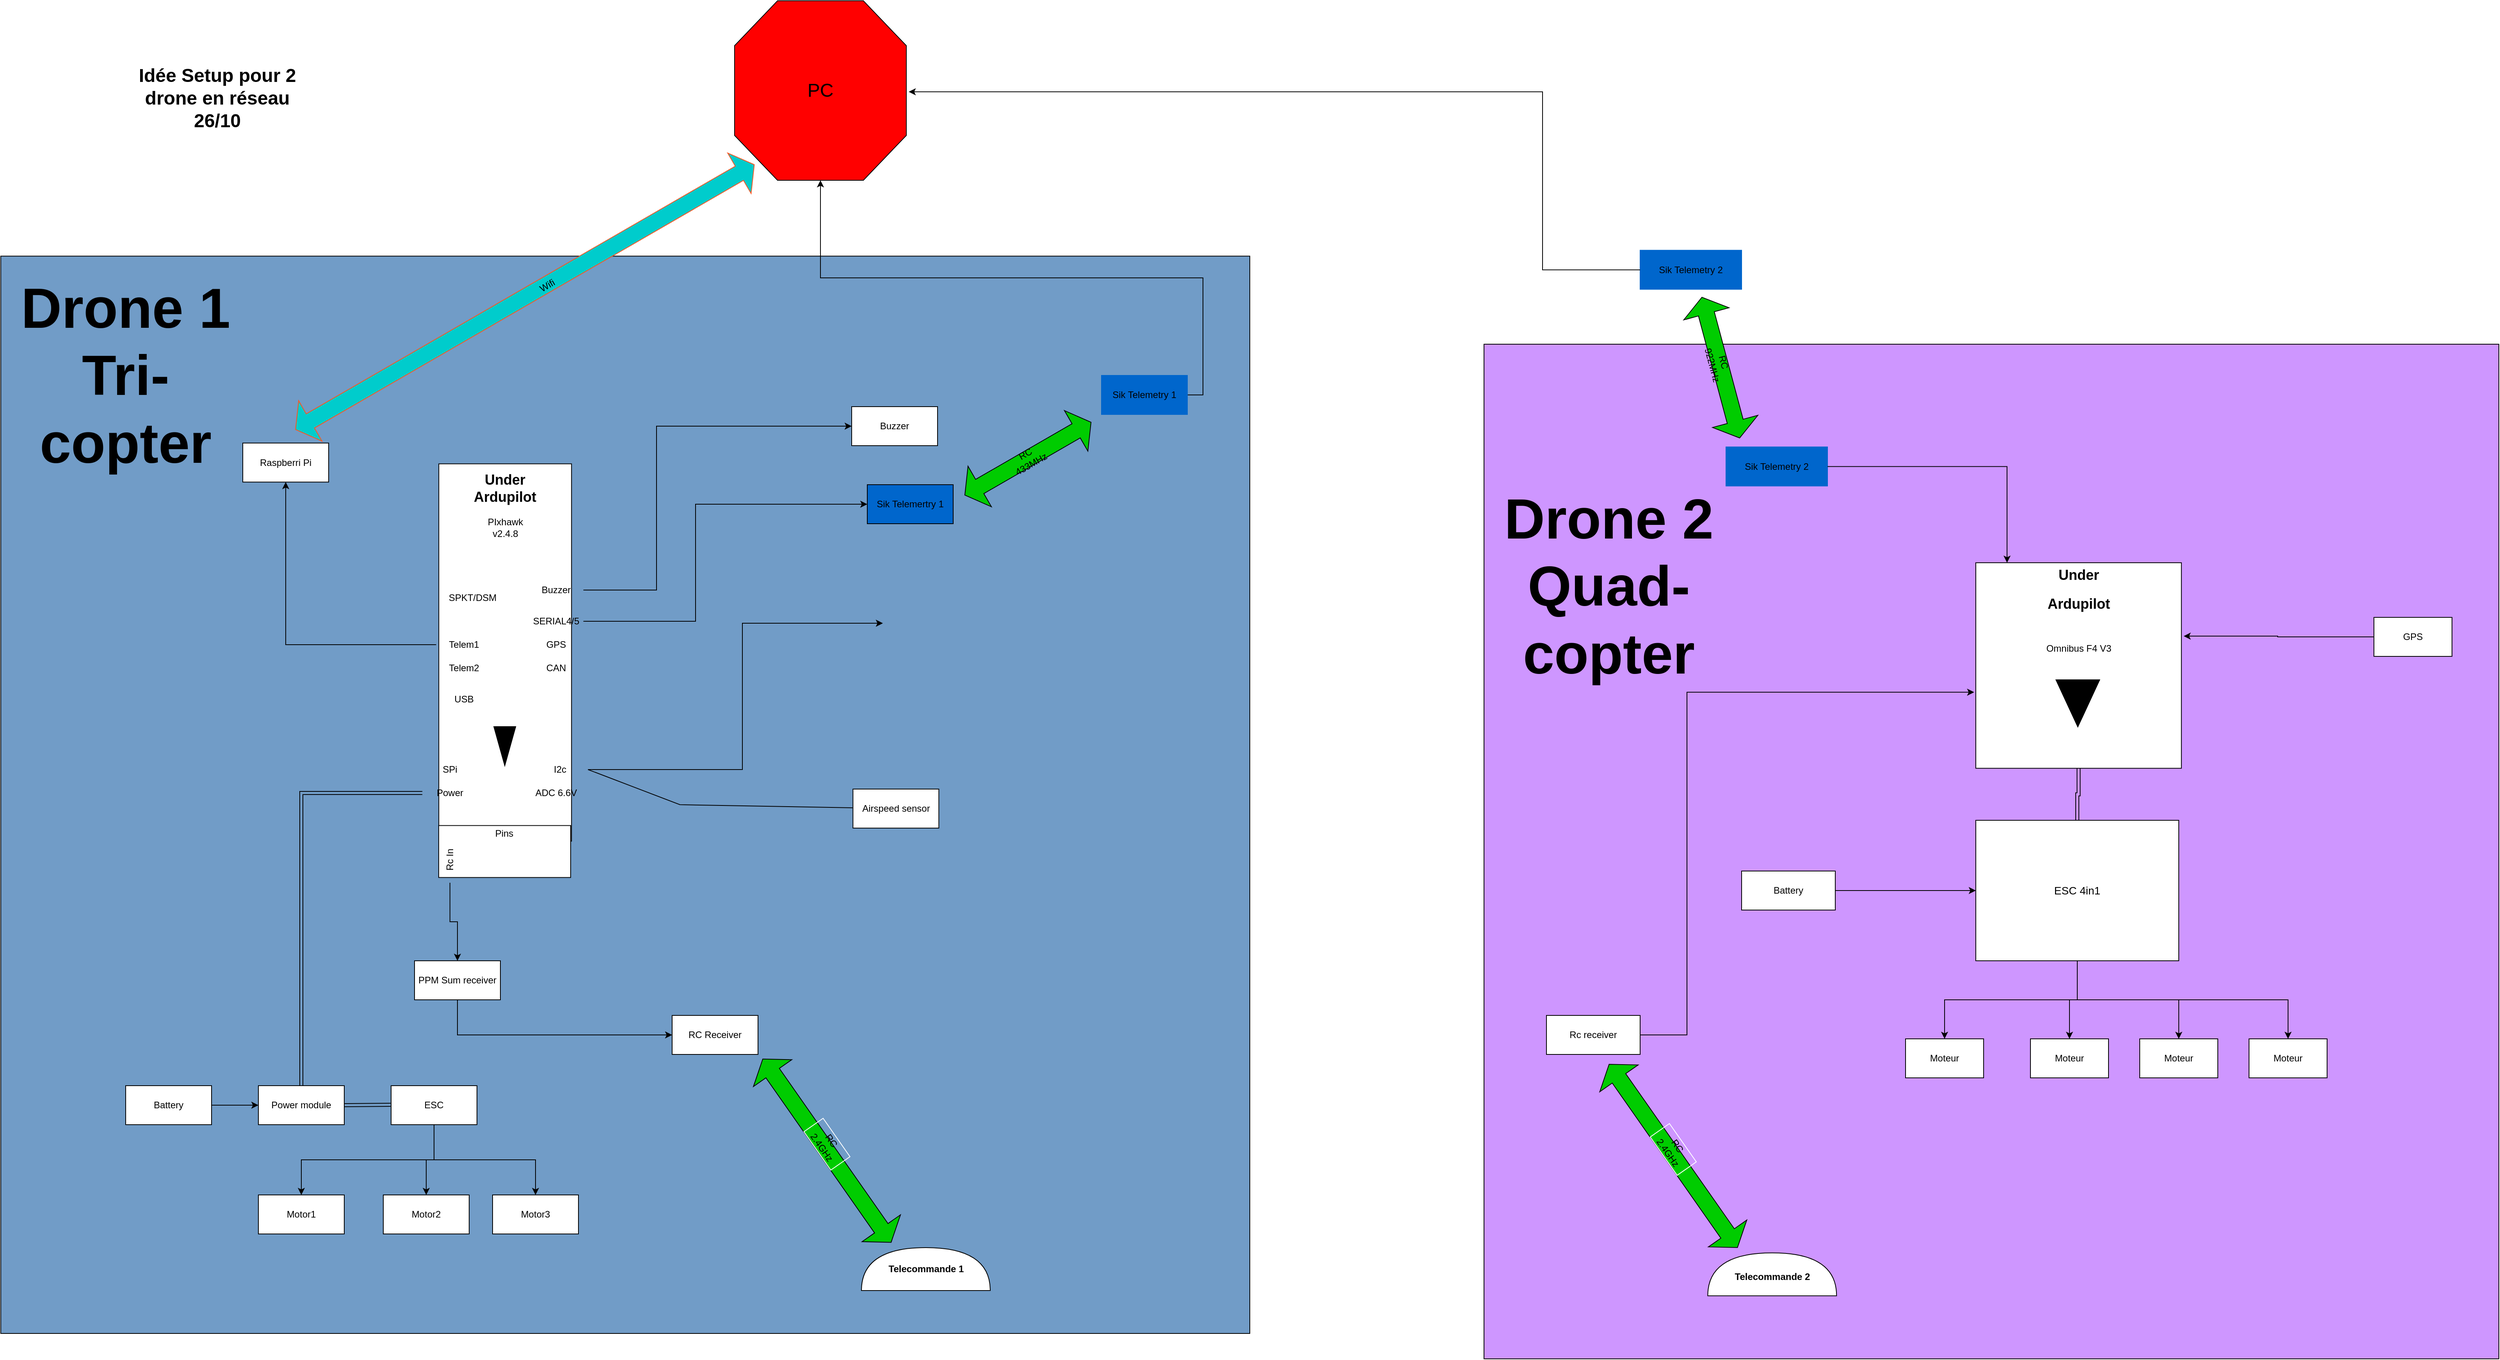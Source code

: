 <mxfile version="24.8.3">
  <diagram name="Page-1" id="1loQ3EVd96_iwl4xlKaE">
    <mxGraphModel dx="3695" dy="2997" grid="1" gridSize="10" guides="1" tooltips="1" connect="1" arrows="1" fold="1" page="1" pageScale="1" pageWidth="827" pageHeight="1169" math="0" shadow="0">
      <root>
        <mxCell id="0" />
        <mxCell id="1" parent="0" />
        <mxCell id="mUE0UAc1Fe4W99wDyv8C-132" value="" style="whiteSpace=wrap;html=1;aspect=fixed;fillColor=#CE96FF;" vertex="1" parent="1">
          <mxGeometry x="1710" y="170" width="1300" height="1300" as="geometry" />
        </mxCell>
        <mxCell id="mUE0UAc1Fe4W99wDyv8C-94" value="" style="rounded=0;whiteSpace=wrap;html=1;fillColor=#719CC7;" vertex="1" parent="1">
          <mxGeometry x="-190" y="57.15" width="1600" height="1380.35" as="geometry" />
        </mxCell>
        <mxCell id="mUE0UAc1Fe4W99wDyv8C-29" value="&lt;font style=&quot;font-size: 24px;&quot;&gt;&lt;b&gt;Idée Setup pour 2 drone en réseau 26/10&lt;/b&gt;&lt;/font&gt;" style="text;html=1;align=center;verticalAlign=middle;whiteSpace=wrap;rounded=0;" vertex="1" parent="1">
          <mxGeometry x="-35" y="-160" width="245" height="30" as="geometry" />
        </mxCell>
        <mxCell id="mUE0UAc1Fe4W99wDyv8C-30" value="" style="group" vertex="1" connectable="0" parent="1">
          <mxGeometry x="350" y="360" width="395" height="513.284" as="geometry" />
        </mxCell>
        <mxCell id="mUE0UAc1Fe4W99wDyv8C-32" value="" style="group" vertex="1" connectable="0" parent="mUE0UAc1Fe4W99wDyv8C-30">
          <mxGeometry y="-36.716" width="320.97" height="550" as="geometry" />
        </mxCell>
        <mxCell id="mUE0UAc1Fe4W99wDyv8C-11" value="" style="endArrow=none;html=1;rounded=0;strokeColor=#FFFFFF;" edge="1" parent="mUE0UAc1Fe4W99wDyv8C-32">
          <mxGeometry width="50" height="50" relative="1" as="geometry">
            <mxPoint x="123.806" y="226.716" as="sourcePoint" />
            <mxPoint x="123.806" y="196.716" as="targetPoint" />
          </mxGeometry>
        </mxCell>
        <mxCell id="mUE0UAc1Fe4W99wDyv8C-13" value="" style="endArrow=none;html=1;rounded=0;strokeColor=#00CC00;" edge="1" parent="mUE0UAc1Fe4W99wDyv8C-32">
          <mxGeometry width="50" height="50" relative="1" as="geometry">
            <mxPoint x="135.597" y="236.716" as="sourcePoint" />
            <mxPoint x="135.597" y="206.716" as="targetPoint" />
          </mxGeometry>
        </mxCell>
        <mxCell id="mUE0UAc1Fe4W99wDyv8C-14" value="" style="rounded=0;whiteSpace=wrap;html=1;rotation=-90;" vertex="1" parent="mUE0UAc1Fe4W99wDyv8C-32">
          <mxGeometry x="-135.597" y="156.716" width="483.433" height="170" as="geometry" />
        </mxCell>
        <mxCell id="mUE0UAc1Fe4W99wDyv8C-15" value="PIxhawk v2.4.8" style="text;html=1;align=center;verticalAlign=middle;whiteSpace=wrap;rounded=0;" vertex="1" parent="mUE0UAc1Fe4W99wDyv8C-32">
          <mxGeometry x="70.746" y="66.716" width="70.746" height="30" as="geometry" />
        </mxCell>
        <mxCell id="mUE0UAc1Fe4W99wDyv8C-16" value="Power" style="text;html=1;align=center;verticalAlign=middle;whiteSpace=wrap;rounded=0;" vertex="1" parent="mUE0UAc1Fe4W99wDyv8C-32">
          <mxGeometry y="406.716" width="70.746" height="30" as="geometry" />
        </mxCell>
        <mxCell id="mUE0UAc1Fe4W99wDyv8C-17" value="I2c" style="text;html=1;align=center;verticalAlign=middle;whiteSpace=wrap;rounded=0;" vertex="1" parent="mUE0UAc1Fe4W99wDyv8C-32">
          <mxGeometry x="141.493" y="376.716" width="70.746" height="30" as="geometry" />
        </mxCell>
        <mxCell id="mUE0UAc1Fe4W99wDyv8C-19" value="GPS" style="text;html=1;align=center;verticalAlign=middle;whiteSpace=wrap;rounded=0;" vertex="1" parent="mUE0UAc1Fe4W99wDyv8C-32">
          <mxGeometry x="135.597" y="216.716" width="70.746" height="30" as="geometry" />
        </mxCell>
        <mxCell id="mUE0UAc1Fe4W99wDyv8C-20" value="Telem1" style="text;html=1;align=center;verticalAlign=middle;whiteSpace=wrap;rounded=0;" vertex="1" parent="mUE0UAc1Fe4W99wDyv8C-32">
          <mxGeometry x="17.687" y="216.716" width="70.746" height="30" as="geometry" />
        </mxCell>
        <mxCell id="mUE0UAc1Fe4W99wDyv8C-21" value="Telem2" style="text;html=1;align=center;verticalAlign=middle;whiteSpace=wrap;rounded=0;" vertex="1" parent="mUE0UAc1Fe4W99wDyv8C-32">
          <mxGeometry x="17.687" y="246.716" width="70.746" height="30" as="geometry" />
        </mxCell>
        <mxCell id="mUE0UAc1Fe4W99wDyv8C-22" value="CAN" style="text;html=1;align=center;verticalAlign=middle;whiteSpace=wrap;rounded=0;" vertex="1" parent="mUE0UAc1Fe4W99wDyv8C-32">
          <mxGeometry x="135.597" y="246.716" width="70.746" height="30" as="geometry" />
        </mxCell>
        <mxCell id="mUE0UAc1Fe4W99wDyv8C-23" value="USB" style="text;html=1;align=center;verticalAlign=middle;whiteSpace=wrap;rounded=0;" vertex="1" parent="mUE0UAc1Fe4W99wDyv8C-32">
          <mxGeometry x="17.687" y="286.716" width="70.746" height="30" as="geometry" />
        </mxCell>
        <mxCell id="mUE0UAc1Fe4W99wDyv8C-24" value="Buzzer" style="text;html=1;align=center;verticalAlign=middle;whiteSpace=wrap;rounded=0;" vertex="1" parent="mUE0UAc1Fe4W99wDyv8C-32">
          <mxGeometry x="135.597" y="146.716" width="70.746" height="30" as="geometry" />
        </mxCell>
        <mxCell id="mUE0UAc1Fe4W99wDyv8C-25" value="SPKT/DSM" style="text;html=1;align=center;verticalAlign=middle;whiteSpace=wrap;rounded=0;" vertex="1" parent="mUE0UAc1Fe4W99wDyv8C-32">
          <mxGeometry x="29.478" y="156.716" width="70.746" height="30" as="geometry" />
        </mxCell>
        <mxCell id="mUE0UAc1Fe4W99wDyv8C-26" value="SERIAL4/5" style="text;html=1;align=center;verticalAlign=middle;whiteSpace=wrap;rounded=0;" vertex="1" parent="mUE0UAc1Fe4W99wDyv8C-32">
          <mxGeometry x="135.597" y="186.716" width="70.746" height="30" as="geometry" />
        </mxCell>
        <mxCell id="mUE0UAc1Fe4W99wDyv8C-27" value="SPi" style="text;html=1;align=center;verticalAlign=middle;whiteSpace=wrap;rounded=0;" vertex="1" parent="mUE0UAc1Fe4W99wDyv8C-32">
          <mxGeometry y="376.716" width="70.746" height="30" as="geometry" />
        </mxCell>
        <mxCell id="mUE0UAc1Fe4W99wDyv8C-28" value="ADC 6.6V" style="text;html=1;align=center;verticalAlign=middle;whiteSpace=wrap;rounded=0;" vertex="1" parent="mUE0UAc1Fe4W99wDyv8C-32">
          <mxGeometry x="135.597" y="406.716" width="70.746" height="30" as="geometry" />
        </mxCell>
        <mxCell id="mUE0UAc1Fe4W99wDyv8C-31" value="" style="shape=mxgraph.arrows2.wedgeArrow;html=1;bendable=0;startWidth=14;fillColor=strokeColor;defaultFillColor=invert;defaultGradientColor=invert;rounded=0;" edge="1" parent="mUE0UAc1Fe4W99wDyv8C-32">
          <mxGeometry width="100" height="100" relative="1" as="geometry">
            <mxPoint x="105.62" y="336.716" as="sourcePoint" />
            <mxPoint x="105.62" y="386.716" as="targetPoint" />
          </mxGeometry>
        </mxCell>
        <mxCell id="mUE0UAc1Fe4W99wDyv8C-78" value="" style="rounded=0;whiteSpace=wrap;html=1;" vertex="1" parent="mUE0UAc1Fe4W99wDyv8C-32">
          <mxGeometry x="20.97" y="463.44" width="169.03" height="66.56" as="geometry" />
        </mxCell>
        <mxCell id="mUE0UAc1Fe4W99wDyv8C-79" value="Pins" style="text;html=1;align=center;verticalAlign=middle;whiteSpace=wrap;rounded=0;" vertex="1" parent="mUE0UAc1Fe4W99wDyv8C-32">
          <mxGeometry x="75.49" y="458.436" width="60" height="30" as="geometry" />
        </mxCell>
        <mxCell id="mUE0UAc1Fe4W99wDyv8C-80" value="Rc In" style="text;html=1;align=center;verticalAlign=middle;whiteSpace=wrap;rounded=0;rotation=-90;" vertex="1" parent="mUE0UAc1Fe4W99wDyv8C-32">
          <mxGeometry x="5.37" y="491.716" width="60" height="30" as="geometry" />
        </mxCell>
        <mxCell id="mUE0UAc1Fe4W99wDyv8C-99" value="&lt;h2&gt;&lt;b&gt;Under Ardupilot&lt;br&gt;&lt;/b&gt;&lt;/h2&gt;" style="text;html=1;align=center;verticalAlign=middle;whiteSpace=wrap;rounded=0;" vertex="1" parent="mUE0UAc1Fe4W99wDyv8C-32">
          <mxGeometry x="76.12" y="16.716" width="60" height="30" as="geometry" />
        </mxCell>
        <mxCell id="mUE0UAc1Fe4W99wDyv8C-45" style="edgeStyle=orthogonalEdgeStyle;rounded=0;orthogonalLoop=1;jettySize=auto;html=1;exitX=0;exitY=0.5;exitDx=0;exitDy=0;entryX=0.5;entryY=0;entryDx=0;entryDy=0;shape=link;" edge="1" parent="1" source="mUE0UAc1Fe4W99wDyv8C-16" target="mUE0UAc1Fe4W99wDyv8C-18">
          <mxGeometry relative="1" as="geometry" />
        </mxCell>
        <mxCell id="mUE0UAc1Fe4W99wDyv8C-55" value="" style="endArrow=none;html=1;rounded=0;exitX=1;exitY=0.5;exitDx=0;exitDy=0;" edge="1" parent="1" source="mUE0UAc1Fe4W99wDyv8C-17" target="mUE0UAc1Fe4W99wDyv8C-67">
          <mxGeometry width="50" height="50" relative="1" as="geometry">
            <mxPoint x="550" y="720" as="sourcePoint" />
            <mxPoint x="650" y="585" as="targetPoint" />
            <Array as="points">
              <mxPoint x="680" y="760" />
            </Array>
          </mxGeometry>
        </mxCell>
        <mxCell id="mUE0UAc1Fe4W99wDyv8C-58" value="Buzzer" style="html=1;whiteSpace=wrap;" vertex="1" parent="1">
          <mxGeometry x="900" y="250" width="110" height="50" as="geometry" />
        </mxCell>
        <mxCell id="mUE0UAc1Fe4W99wDyv8C-59" style="edgeStyle=orthogonalEdgeStyle;rounded=0;orthogonalLoop=1;jettySize=auto;html=1;exitX=1;exitY=0.5;exitDx=0;exitDy=0;entryX=0;entryY=0.5;entryDx=0;entryDy=0;" edge="1" parent="1" source="mUE0UAc1Fe4W99wDyv8C-24" target="mUE0UAc1Fe4W99wDyv8C-58">
          <mxGeometry relative="1" as="geometry">
            <Array as="points">
              <mxPoint x="650" y="485" />
              <mxPoint x="650" y="275" />
            </Array>
          </mxGeometry>
        </mxCell>
        <mxCell id="mUE0UAc1Fe4W99wDyv8C-60" value="Sik Telemertry 1" style="html=1;whiteSpace=wrap;fillColor=#0066CC;" vertex="1" parent="1">
          <mxGeometry x="920" y="350" width="110" height="50" as="geometry" />
        </mxCell>
        <mxCell id="mUE0UAc1Fe4W99wDyv8C-61" style="edgeStyle=orthogonalEdgeStyle;rounded=0;orthogonalLoop=1;jettySize=auto;html=1;exitX=1;exitY=0.5;exitDx=0;exitDy=0;entryX=0;entryY=0.5;entryDx=0;entryDy=0;" edge="1" parent="1" source="mUE0UAc1Fe4W99wDyv8C-26" target="mUE0UAc1Fe4W99wDyv8C-60">
          <mxGeometry relative="1" as="geometry">
            <Array as="points">
              <mxPoint x="700" y="525" />
              <mxPoint x="700" y="375" />
            </Array>
          </mxGeometry>
        </mxCell>
        <mxCell id="mUE0UAc1Fe4W99wDyv8C-63" value="Raspberri Pi" style="html=1;whiteSpace=wrap;" vertex="1" parent="1">
          <mxGeometry x="120" y="296.66" width="110" height="50" as="geometry" />
        </mxCell>
        <mxCell id="mUE0UAc1Fe4W99wDyv8C-64" style="edgeStyle=orthogonalEdgeStyle;rounded=0;orthogonalLoop=1;jettySize=auto;html=1;exitX=1;exitY=0.5;exitDx=0;exitDy=0;entryX=0;entryY=0.75;entryDx=0;entryDy=0;" edge="1" parent="1" source="mUE0UAc1Fe4W99wDyv8C-17">
          <mxGeometry relative="1" as="geometry">
            <mxPoint x="940" y="527.5" as="targetPoint" />
            <Array as="points">
              <mxPoint x="760" y="715" />
              <mxPoint x="760" y="528" />
            </Array>
          </mxGeometry>
        </mxCell>
        <mxCell id="mUE0UAc1Fe4W99wDyv8C-62" style="edgeStyle=orthogonalEdgeStyle;rounded=0;orthogonalLoop=1;jettySize=auto;html=1;exitX=0;exitY=0.5;exitDx=0;exitDy=0;entryX=0.5;entryY=1;entryDx=0;entryDy=0;" edge="1" parent="1" source="mUE0UAc1Fe4W99wDyv8C-20" target="mUE0UAc1Fe4W99wDyv8C-63">
          <mxGeometry relative="1" as="geometry">
            <mxPoint x="190" y="480" as="targetPoint" />
          </mxGeometry>
        </mxCell>
        <mxCell id="mUE0UAc1Fe4W99wDyv8C-67" value="Airspeed sensor" style="html=1;whiteSpace=wrap;" vertex="1" parent="1">
          <mxGeometry x="901.65" y="740" width="110" height="50" as="geometry" />
        </mxCell>
        <mxCell id="mUE0UAc1Fe4W99wDyv8C-68" value="" style="verticalLabelPosition=bottom;verticalAlign=top;html=1;shape=mxgraph.basic.polygon;polyCoords=[[0.25,0],[0.75,0],[1,0.25],[1,0.75],[0.75,1],[0.25,1],[0,0.75],[0,0.25]];polyline=0;fillColor=#FF0000;" vertex="1" parent="1">
          <mxGeometry x="750" y="-270" width="220" height="230" as="geometry" />
        </mxCell>
        <mxCell id="mUE0UAc1Fe4W99wDyv8C-69" value="&lt;font style=&quot;font-size: 24px;&quot;&gt;PC&lt;/font&gt;" style="text;html=1;align=center;verticalAlign=middle;whiteSpace=wrap;rounded=0;" vertex="1" parent="1">
          <mxGeometry x="830" y="-170" width="60" height="30" as="geometry" />
        </mxCell>
        <mxCell id="mUE0UAc1Fe4W99wDyv8C-71" style="edgeStyle=orthogonalEdgeStyle;rounded=0;orthogonalLoop=1;jettySize=auto;html=1;exitX=1;exitY=0.5;exitDx=0;exitDy=0;" edge="1" parent="1" source="mUE0UAc1Fe4W99wDyv8C-70" target="mUE0UAc1Fe4W99wDyv8C-68">
          <mxGeometry relative="1" as="geometry" />
        </mxCell>
        <mxCell id="mUE0UAc1Fe4W99wDyv8C-70" value="Sik Telemetry 1" style="html=1;whiteSpace=wrap;strokeColor=#0066CC;fillColor=#0066CC;" vertex="1" parent="1">
          <mxGeometry x="1220" y="210" width="110" height="50" as="geometry" />
        </mxCell>
        <mxCell id="mUE0UAc1Fe4W99wDyv8C-74" value="" style="html=1;shadow=0;dashed=0;align=center;verticalAlign=middle;shape=mxgraph.arrows2.twoWayArrow;dy=0.65;dx=22;rotation=-30;strokeColor=#FF5521;fillColor=#00CCCC;" vertex="1" parent="1">
          <mxGeometry x="142.06" y="79.65" width="678.61" height="60" as="geometry" />
        </mxCell>
        <mxCell id="mUE0UAc1Fe4W99wDyv8C-75" value="Wifi" style="text;html=1;align=center;verticalAlign=middle;whiteSpace=wrap;rounded=0;rotation=-30;" vertex="1" parent="1">
          <mxGeometry x="480" y="79.65" width="60" height="30" as="geometry" />
        </mxCell>
        <mxCell id="mUE0UAc1Fe4W99wDyv8C-76" value="" style="html=1;shadow=0;dashed=0;align=center;verticalAlign=middle;shape=mxgraph.arrows2.twoWayArrow;dy=0.65;dx=22;rotation=-30;fillColor=#00CC00;" vertex="1" parent="1">
          <mxGeometry x="1032.46" y="286.66" width="186.65" height="60" as="geometry" />
        </mxCell>
        <mxCell id="mUE0UAc1Fe4W99wDyv8C-77" value="RC 433MHz" style="text;html=1;align=center;verticalAlign=middle;whiteSpace=wrap;rounded=0;rotation=-30;" vertex="1" parent="1">
          <mxGeometry x="1095.78" y="301.66" width="60" height="30" as="geometry" />
        </mxCell>
        <mxCell id="mUE0UAc1Fe4W99wDyv8C-81" value="" style="group" vertex="1" connectable="0" parent="1">
          <mxGeometry x="-30" y="1120" width="580" height="190" as="geometry" />
        </mxCell>
        <mxCell id="mUE0UAc1Fe4W99wDyv8C-18" value="Power module" style="html=1;whiteSpace=wrap;" vertex="1" parent="mUE0UAc1Fe4W99wDyv8C-81">
          <mxGeometry x="170" width="110" height="50" as="geometry" />
        </mxCell>
        <mxCell id="mUE0UAc1Fe4W99wDyv8C-54" style="edgeStyle=orthogonalEdgeStyle;rounded=0;orthogonalLoop=1;jettySize=auto;html=1;exitX=1;exitY=0.5;exitDx=0;exitDy=0;entryX=0;entryY=0.5;entryDx=0;entryDy=0;" edge="1" parent="mUE0UAc1Fe4W99wDyv8C-81" source="mUE0UAc1Fe4W99wDyv8C-37" target="mUE0UAc1Fe4W99wDyv8C-18">
          <mxGeometry relative="1" as="geometry" />
        </mxCell>
        <mxCell id="mUE0UAc1Fe4W99wDyv8C-37" value="Battery" style="html=1;whiteSpace=wrap;" vertex="1" parent="mUE0UAc1Fe4W99wDyv8C-81">
          <mxGeometry width="110" height="50" as="geometry" />
        </mxCell>
        <mxCell id="mUE0UAc1Fe4W99wDyv8C-49" style="edgeStyle=orthogonalEdgeStyle;rounded=0;orthogonalLoop=1;jettySize=auto;html=1;entryX=0.5;entryY=0;entryDx=0;entryDy=0;exitX=0.5;exitY=1;exitDx=0;exitDy=0;" edge="1" parent="mUE0UAc1Fe4W99wDyv8C-81" source="mUE0UAc1Fe4W99wDyv8C-38" target="mUE0UAc1Fe4W99wDyv8C-39">
          <mxGeometry relative="1" as="geometry">
            <mxPoint x="510" y="120" as="sourcePoint" />
          </mxGeometry>
        </mxCell>
        <mxCell id="mUE0UAc1Fe4W99wDyv8C-50" style="edgeStyle=orthogonalEdgeStyle;rounded=0;orthogonalLoop=1;jettySize=auto;html=1;entryX=0.5;entryY=0;entryDx=0;entryDy=0;exitX=0.5;exitY=1;exitDx=0;exitDy=0;" edge="1" parent="mUE0UAc1Fe4W99wDyv8C-81" source="mUE0UAc1Fe4W99wDyv8C-38" target="mUE0UAc1Fe4W99wDyv8C-40">
          <mxGeometry relative="1" as="geometry">
            <mxPoint x="395" y="50" as="sourcePoint" />
          </mxGeometry>
        </mxCell>
        <mxCell id="mUE0UAc1Fe4W99wDyv8C-51" style="edgeStyle=orthogonalEdgeStyle;rounded=0;orthogonalLoop=1;jettySize=auto;html=1;exitX=0.5;exitY=1;exitDx=0;exitDy=0;entryX=0.5;entryY=0;entryDx=0;entryDy=0;" edge="1" parent="mUE0UAc1Fe4W99wDyv8C-81" source="mUE0UAc1Fe4W99wDyv8C-38" target="mUE0UAc1Fe4W99wDyv8C-41">
          <mxGeometry relative="1" as="geometry" />
        </mxCell>
        <mxCell id="mUE0UAc1Fe4W99wDyv8C-38" value="ESC" style="html=1;whiteSpace=wrap;" vertex="1" parent="mUE0UAc1Fe4W99wDyv8C-81">
          <mxGeometry x="340" width="110" height="50" as="geometry" />
        </mxCell>
        <mxCell id="mUE0UAc1Fe4W99wDyv8C-39" value="Motor1" style="html=1;whiteSpace=wrap;" vertex="1" parent="mUE0UAc1Fe4W99wDyv8C-81">
          <mxGeometry x="170" y="140" width="110" height="50" as="geometry" />
        </mxCell>
        <mxCell id="mUE0UAc1Fe4W99wDyv8C-40" value="Motor2" style="html=1;whiteSpace=wrap;" vertex="1" parent="mUE0UAc1Fe4W99wDyv8C-81">
          <mxGeometry x="330" y="140" width="110" height="50" as="geometry" />
        </mxCell>
        <mxCell id="mUE0UAc1Fe4W99wDyv8C-41" value="Motor3" style="html=1;whiteSpace=wrap;" vertex="1" parent="mUE0UAc1Fe4W99wDyv8C-81">
          <mxGeometry x="470" y="140" width="110" height="50" as="geometry" />
        </mxCell>
        <mxCell id="mUE0UAc1Fe4W99wDyv8C-47" style="edgeStyle=orthogonalEdgeStyle;rounded=0;orthogonalLoop=1;jettySize=auto;html=1;exitX=0;exitY=0.5;exitDx=0;exitDy=0;entryX=1;entryY=0.5;entryDx=0;entryDy=0;shape=link;" edge="1" parent="mUE0UAc1Fe4W99wDyv8C-81" target="mUE0UAc1Fe4W99wDyv8C-18">
          <mxGeometry relative="1" as="geometry">
            <mxPoint x="340" y="24.5" as="sourcePoint" />
            <mxPoint x="275" y="24.5" as="targetPoint" />
          </mxGeometry>
        </mxCell>
        <mxCell id="mUE0UAc1Fe4W99wDyv8C-84" style="edgeStyle=orthogonalEdgeStyle;rounded=0;orthogonalLoop=1;jettySize=auto;html=1;exitX=0.5;exitY=1;exitDx=0;exitDy=0;entryX=0;entryY=0.5;entryDx=0;entryDy=0;" edge="1" parent="1" source="mUE0UAc1Fe4W99wDyv8C-82" target="mUE0UAc1Fe4W99wDyv8C-85">
          <mxGeometry relative="1" as="geometry">
            <mxPoint x="560" y="1080" as="targetPoint" />
          </mxGeometry>
        </mxCell>
        <mxCell id="mUE0UAc1Fe4W99wDyv8C-82" value="PPM Sum receiver" style="html=1;whiteSpace=wrap;" vertex="1" parent="1">
          <mxGeometry x="340" y="960" width="110" height="50" as="geometry" />
        </mxCell>
        <mxCell id="mUE0UAc1Fe4W99wDyv8C-83" style="edgeStyle=orthogonalEdgeStyle;rounded=0;orthogonalLoop=1;jettySize=auto;html=1;exitX=0;exitY=0.5;exitDx=0;exitDy=0;" edge="1" parent="1" source="mUE0UAc1Fe4W99wDyv8C-80" target="mUE0UAc1Fe4W99wDyv8C-82">
          <mxGeometry relative="1" as="geometry" />
        </mxCell>
        <mxCell id="mUE0UAc1Fe4W99wDyv8C-85" value="RC Receiver" style="html=1;whiteSpace=wrap;" vertex="1" parent="1">
          <mxGeometry x="670" y="1030" width="110" height="50" as="geometry" />
        </mxCell>
        <mxCell id="mUE0UAc1Fe4W99wDyv8C-87" value="" style="shape=or;whiteSpace=wrap;html=1;rotation=-90;" vertex="1" parent="1">
          <mxGeometry x="967.5" y="1272.5" width="55" height="165" as="geometry" />
        </mxCell>
        <mxCell id="mUE0UAc1Fe4W99wDyv8C-88" value="&lt;b&gt;Telecommande 1&lt;br&gt;&lt;/b&gt;" style="text;html=1;align=center;verticalAlign=middle;whiteSpace=wrap;rounded=0;" vertex="1" parent="1">
          <mxGeometry x="872.5" y="1340" width="245" height="30" as="geometry" />
        </mxCell>
        <mxCell id="mUE0UAc1Fe4W99wDyv8C-91" value="" style="html=1;shadow=0;dashed=0;align=center;verticalAlign=middle;shape=mxgraph.arrows2.twoWayArrow;dy=0.65;dx=22;rotation=-125;fillColor=#00CC00;" vertex="1" parent="1">
          <mxGeometry x="725" y="1173.3" width="286.65" height="60" as="geometry" />
        </mxCell>
        <mxCell id="mUE0UAc1Fe4W99wDyv8C-90" value="RC 2.4GHz" style="text;html=1;align=center;verticalAlign=middle;whiteSpace=wrap;rounded=0;rotation=55;strokeColor=#FFFFFF;" vertex="1" parent="1">
          <mxGeometry x="838.33" y="1180" width="60" height="30" as="geometry" />
        </mxCell>
        <mxCell id="mUE0UAc1Fe4W99wDyv8C-92" value="Sik Telemetry 2" style="html=1;whiteSpace=wrap;strokeColor=#0066CC;fillColor=#0066CC;" vertex="1" parent="1">
          <mxGeometry x="1910" y="49.65" width="130" height="50" as="geometry" />
        </mxCell>
        <mxCell id="mUE0UAc1Fe4W99wDyv8C-96" value="&lt;div&gt;&lt;font style=&quot;font-size: 72px;&quot;&gt;&lt;b&gt;Drone 1&lt;/b&gt;&lt;/font&gt;&lt;/div&gt;&lt;div&gt;&lt;font style=&quot;font-size: 72px;&quot;&gt;&lt;b&gt;Tri-copter&lt;br&gt;&lt;/b&gt;&lt;/font&gt;&lt;/div&gt;" style="text;html=1;align=center;verticalAlign=middle;whiteSpace=wrap;rounded=0;" vertex="1" parent="1">
          <mxGeometry x="-180" y="159.65" width="300" height="100.35" as="geometry" />
        </mxCell>
        <mxCell id="mUE0UAc1Fe4W99wDyv8C-97" style="edgeStyle=orthogonalEdgeStyle;rounded=0;orthogonalLoop=1;jettySize=auto;html=1;entryX=1.014;entryY=0.507;entryDx=0;entryDy=0;entryPerimeter=0;" edge="1" parent="1" source="mUE0UAc1Fe4W99wDyv8C-92" target="mUE0UAc1Fe4W99wDyv8C-68">
          <mxGeometry relative="1" as="geometry">
            <Array as="points">
              <mxPoint x="1785" y="-153" />
            </Array>
          </mxGeometry>
        </mxCell>
        <mxCell id="mUE0UAc1Fe4W99wDyv8C-98" value="" style="whiteSpace=wrap;html=1;aspect=fixed;" vertex="1" parent="1">
          <mxGeometry x="2340" y="450" width="263.36" height="263.36" as="geometry" />
        </mxCell>
        <mxCell id="mUE0UAc1Fe4W99wDyv8C-101" value="&lt;h2&gt;&lt;b&gt;Under&lt;/b&gt;&lt;/h2&gt;&lt;h2&gt;&lt;b&gt;Ardupilot&lt;br&gt;&lt;/b&gt;&lt;/h2&gt;" style="text;html=1;align=center;verticalAlign=middle;whiteSpace=wrap;rounded=0;" vertex="1" parent="1">
          <mxGeometry x="2441.68" y="470" width="60" height="30" as="geometry" />
        </mxCell>
        <mxCell id="mUE0UAc1Fe4W99wDyv8C-102" value="Omnibus F4 V3" style="text;html=1;align=center;verticalAlign=middle;whiteSpace=wrap;rounded=0;" vertex="1" parent="1">
          <mxGeometry x="2376.68" y="520" width="190" height="80" as="geometry" />
        </mxCell>
        <mxCell id="mUE0UAc1Fe4W99wDyv8C-103" value="GPS" style="html=1;whiteSpace=wrap;" vertex="1" parent="1">
          <mxGeometry x="2850" y="520" width="100" height="50" as="geometry" />
        </mxCell>
        <mxCell id="mUE0UAc1Fe4W99wDyv8C-104" style="edgeStyle=orthogonalEdgeStyle;rounded=0;orthogonalLoop=1;jettySize=auto;html=1;entryX=1.011;entryY=0.357;entryDx=0;entryDy=0;entryPerimeter=0;" edge="1" parent="1" source="mUE0UAc1Fe4W99wDyv8C-103" target="mUE0UAc1Fe4W99wDyv8C-98">
          <mxGeometry relative="1" as="geometry" />
        </mxCell>
        <mxCell id="mUE0UAc1Fe4W99wDyv8C-105" value="Sik Telemetry 2" style="html=1;whiteSpace=wrap;strokeColor=#0066CC;fillColor=#0066CC;" vertex="1" parent="1">
          <mxGeometry x="2020" y="301.66" width="130" height="50" as="geometry" />
        </mxCell>
        <mxCell id="mUE0UAc1Fe4W99wDyv8C-106" style="edgeStyle=orthogonalEdgeStyle;rounded=0;orthogonalLoop=1;jettySize=auto;html=1;entryX=0.152;entryY=0;entryDx=0;entryDy=0;entryPerimeter=0;" edge="1" parent="1" source="mUE0UAc1Fe4W99wDyv8C-105" target="mUE0UAc1Fe4W99wDyv8C-98">
          <mxGeometry relative="1" as="geometry" />
        </mxCell>
        <mxCell id="mUE0UAc1Fe4W99wDyv8C-108" value="" style="html=1;shadow=0;dashed=0;align=center;verticalAlign=middle;shape=mxgraph.arrows2.twoWayArrow;dy=0.65;dx=22;rotation=75;fillColor=#00CC00;" vertex="1" parent="1">
          <mxGeometry x="1920" y="170.0" width="186.65" height="60" as="geometry" />
        </mxCell>
        <mxCell id="mUE0UAc1Fe4W99wDyv8C-109" value="RC 922MHz" style="text;html=1;align=center;verticalAlign=middle;whiteSpace=wrap;rounded=0;rotation=75;" vertex="1" parent="1">
          <mxGeometry x="1980" y="180.0" width="60" height="30" as="geometry" />
        </mxCell>
        <mxCell id="mUE0UAc1Fe4W99wDyv8C-121" style="edgeStyle=orthogonalEdgeStyle;rounded=0;orthogonalLoop=1;jettySize=auto;html=1;entryX=0.5;entryY=0;entryDx=0;entryDy=0;" edge="1" parent="1" source="mUE0UAc1Fe4W99wDyv8C-111" target="mUE0UAc1Fe4W99wDyv8C-120">
          <mxGeometry relative="1" as="geometry" />
        </mxCell>
        <mxCell id="mUE0UAc1Fe4W99wDyv8C-122" style="edgeStyle=orthogonalEdgeStyle;rounded=0;orthogonalLoop=1;jettySize=auto;html=1;entryX=0.5;entryY=0;entryDx=0;entryDy=0;" edge="1" parent="1" source="mUE0UAc1Fe4W99wDyv8C-111" target="mUE0UAc1Fe4W99wDyv8C-117">
          <mxGeometry relative="1" as="geometry" />
        </mxCell>
        <mxCell id="mUE0UAc1Fe4W99wDyv8C-123" style="edgeStyle=orthogonalEdgeStyle;rounded=0;orthogonalLoop=1;jettySize=auto;html=1;entryX=0.5;entryY=0;entryDx=0;entryDy=0;" edge="1" parent="1" source="mUE0UAc1Fe4W99wDyv8C-111" target="mUE0UAc1Fe4W99wDyv8C-118">
          <mxGeometry relative="1" as="geometry" />
        </mxCell>
        <mxCell id="mUE0UAc1Fe4W99wDyv8C-124" style="edgeStyle=orthogonalEdgeStyle;rounded=0;orthogonalLoop=1;jettySize=auto;html=1;entryX=0.5;entryY=0;entryDx=0;entryDy=0;" edge="1" parent="1" target="mUE0UAc1Fe4W99wDyv8C-119">
          <mxGeometry relative="1" as="geometry">
            <mxPoint x="2470" y="960" as="sourcePoint" />
            <Array as="points">
              <mxPoint x="2470" y="1010" />
              <mxPoint x="2740" y="1010" />
            </Array>
          </mxGeometry>
        </mxCell>
        <mxCell id="mUE0UAc1Fe4W99wDyv8C-111" value="&lt;font style=&quot;font-size: 14px;&quot;&gt;ESC 4in1&lt;/font&gt;" style="html=1;whiteSpace=wrap;" vertex="1" parent="1">
          <mxGeometry x="2340" y="780" width="260" height="180" as="geometry" />
        </mxCell>
        <mxCell id="mUE0UAc1Fe4W99wDyv8C-115" style="edgeStyle=orthogonalEdgeStyle;rounded=0;orthogonalLoop=1;jettySize=auto;html=1;exitX=1;exitY=0.5;exitDx=0;exitDy=0;entryX=0;entryY=0.5;entryDx=0;entryDy=0;" edge="1" parent="1" source="mUE0UAc1Fe4W99wDyv8C-113" target="mUE0UAc1Fe4W99wDyv8C-111">
          <mxGeometry relative="1" as="geometry" />
        </mxCell>
        <mxCell id="mUE0UAc1Fe4W99wDyv8C-113" value="Battery" style="html=1;whiteSpace=wrap;" vertex="1" parent="1">
          <mxGeometry x="2040" y="845" width="120" height="50" as="geometry" />
        </mxCell>
        <mxCell id="mUE0UAc1Fe4W99wDyv8C-116" style="edgeStyle=orthogonalEdgeStyle;rounded=0;orthogonalLoop=1;jettySize=auto;html=1;exitX=0.5;exitY=1;exitDx=0;exitDy=0;entryX=0.5;entryY=0;entryDx=0;entryDy=0;shape=link;" edge="1" parent="1" source="mUE0UAc1Fe4W99wDyv8C-98" target="mUE0UAc1Fe4W99wDyv8C-111">
          <mxGeometry relative="1" as="geometry">
            <mxPoint x="1935" y="670" as="sourcePoint" />
            <mxPoint x="1780" y="1045" as="targetPoint" />
          </mxGeometry>
        </mxCell>
        <mxCell id="mUE0UAc1Fe4W99wDyv8C-117" value="Moteur" style="html=1;whiteSpace=wrap;" vertex="1" parent="1">
          <mxGeometry x="2410" y="1060" width="100" height="50" as="geometry" />
        </mxCell>
        <mxCell id="mUE0UAc1Fe4W99wDyv8C-118" value="Moteur" style="html=1;whiteSpace=wrap;" vertex="1" parent="1">
          <mxGeometry x="2550" y="1060" width="100" height="50" as="geometry" />
        </mxCell>
        <mxCell id="mUE0UAc1Fe4W99wDyv8C-119" value="Moteur" style="html=1;whiteSpace=wrap;" vertex="1" parent="1">
          <mxGeometry x="2690" y="1060" width="100" height="50" as="geometry" />
        </mxCell>
        <mxCell id="mUE0UAc1Fe4W99wDyv8C-120" value="Moteur" style="html=1;whiteSpace=wrap;" vertex="1" parent="1">
          <mxGeometry x="2250" y="1060" width="100" height="50" as="geometry" />
        </mxCell>
        <mxCell id="mUE0UAc1Fe4W99wDyv8C-125" value="Rc receiver" style="html=1;whiteSpace=wrap;" vertex="1" parent="1">
          <mxGeometry x="1790" y="1030" width="120" height="50" as="geometry" />
        </mxCell>
        <mxCell id="mUE0UAc1Fe4W99wDyv8C-126" style="edgeStyle=orthogonalEdgeStyle;rounded=0;orthogonalLoop=1;jettySize=auto;html=1;entryX=-0.008;entryY=0.63;entryDx=0;entryDy=0;entryPerimeter=0;" edge="1" parent="1" source="mUE0UAc1Fe4W99wDyv8C-125" target="mUE0UAc1Fe4W99wDyv8C-98">
          <mxGeometry relative="1" as="geometry">
            <Array as="points">
              <mxPoint x="1970" y="1055" />
              <mxPoint x="1970" y="616" />
            </Array>
          </mxGeometry>
        </mxCell>
        <mxCell id="mUE0UAc1Fe4W99wDyv8C-127" value="" style="shape=or;whiteSpace=wrap;html=1;rotation=-90;" vertex="1" parent="1">
          <mxGeometry x="2051.65" y="1279.2" width="55" height="165" as="geometry" />
        </mxCell>
        <mxCell id="mUE0UAc1Fe4W99wDyv8C-128" value="" style="html=1;shadow=0;dashed=0;align=center;verticalAlign=middle;shape=mxgraph.arrows2.twoWayArrow;dy=0.65;dx=22;rotation=-125;fillColor=#00CC00;" vertex="1" parent="1">
          <mxGeometry x="1809.15" y="1180" width="286.65" height="60" as="geometry" />
        </mxCell>
        <mxCell id="mUE0UAc1Fe4W99wDyv8C-129" value="RC 2.4GHz" style="text;html=1;align=center;verticalAlign=middle;whiteSpace=wrap;rounded=0;rotation=55;strokeColor=#FFFFFF;" vertex="1" parent="1">
          <mxGeometry x="1922.48" y="1186.7" width="60" height="30" as="geometry" />
        </mxCell>
        <mxCell id="mUE0UAc1Fe4W99wDyv8C-130" value="&lt;b&gt;Telecommande 2&lt;br&gt;&lt;/b&gt;" style="text;html=1;align=center;verticalAlign=middle;whiteSpace=wrap;rounded=0;" vertex="1" parent="1">
          <mxGeometry x="1956.65" y="1350" width="245" height="30" as="geometry" />
        </mxCell>
        <mxCell id="mUE0UAc1Fe4W99wDyv8C-131" value="" style="shape=mxgraph.arrows2.wedgeArrow;html=1;bendable=0;startWidth=28;fillColor=strokeColor;defaultFillColor=invert;defaultGradientColor=invert;rounded=0;" edge="1" parent="1">
          <mxGeometry width="100" height="100" relative="1" as="geometry">
            <mxPoint x="2470.68" y="600" as="sourcePoint" />
            <mxPoint x="2470.68" y="660.35" as="targetPoint" />
          </mxGeometry>
        </mxCell>
        <mxCell id="mUE0UAc1Fe4W99wDyv8C-133" value="&lt;div&gt;&lt;font style=&quot;font-size: 72px;&quot;&gt;&lt;b&gt;Drone 2&lt;br&gt;&lt;/b&gt;&lt;/font&gt;&lt;/div&gt;&lt;div&gt;&lt;font style=&quot;font-size: 72px;&quot;&gt;&lt;b&gt;Quad-copter&lt;br&gt;&lt;/b&gt;&lt;/font&gt;&lt;/div&gt;" style="text;html=1;align=center;verticalAlign=middle;whiteSpace=wrap;rounded=0;" vertex="1" parent="1">
          <mxGeometry x="1720" y="430" width="300" height="100.35" as="geometry" />
        </mxCell>
      </root>
    </mxGraphModel>
  </diagram>
</mxfile>
